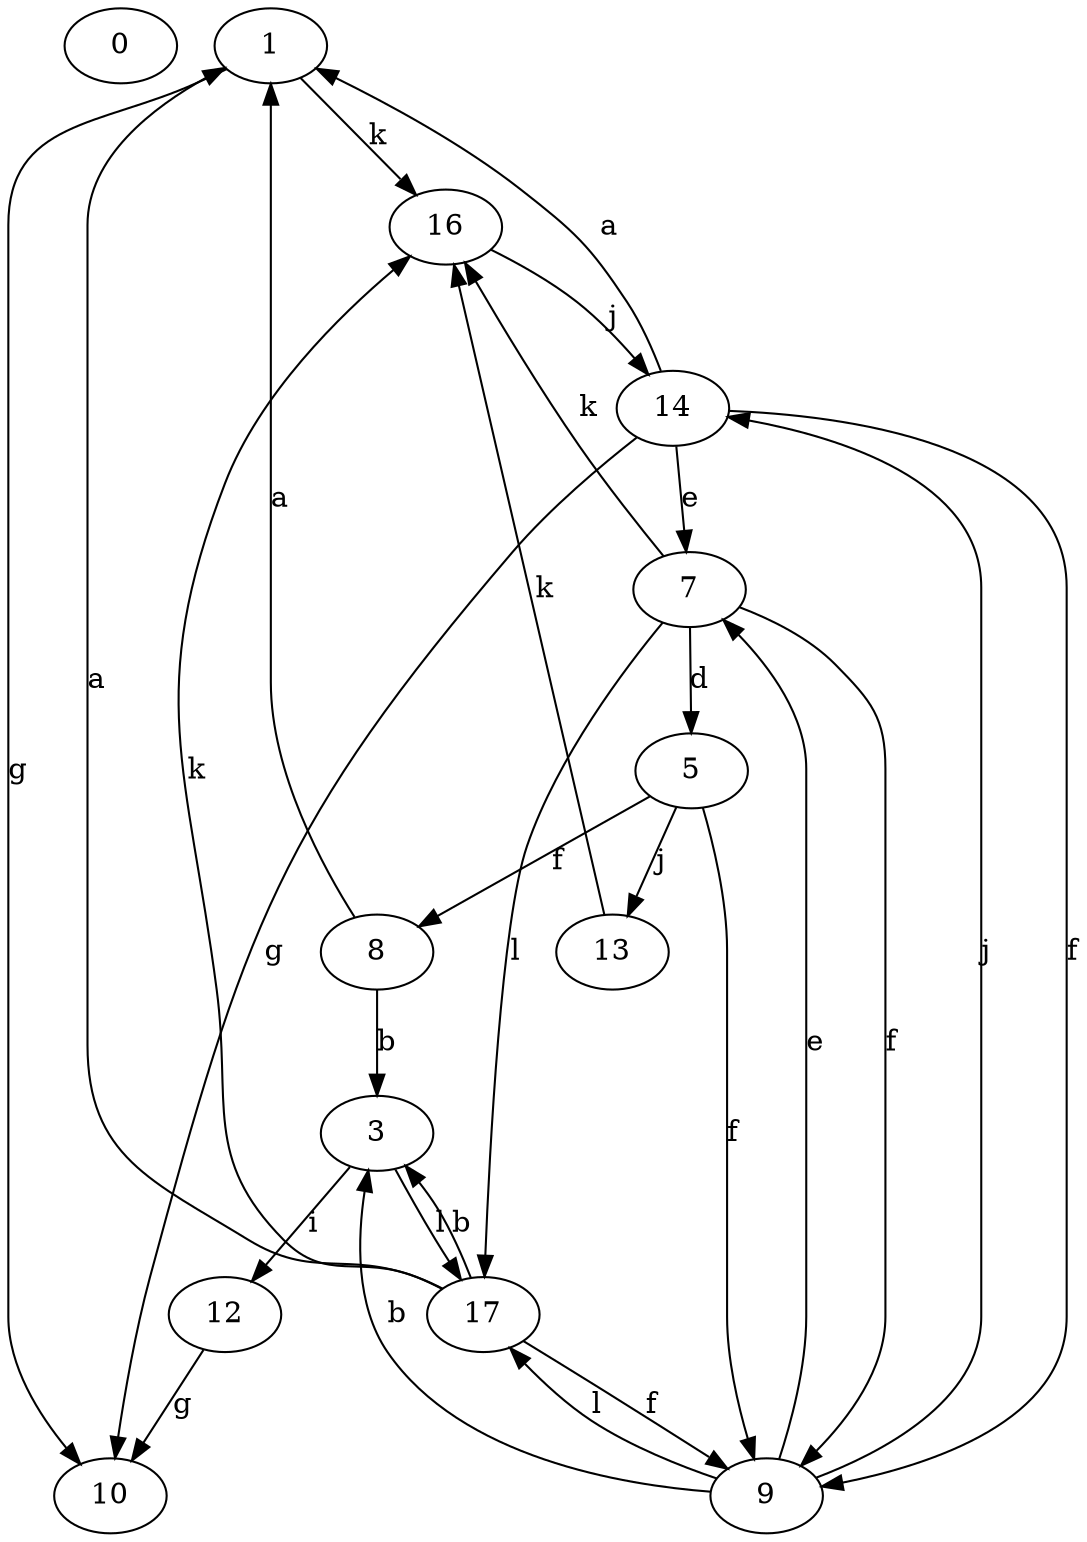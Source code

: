 strict digraph  {
0;
1;
3;
5;
7;
8;
9;
10;
12;
13;
14;
16;
17;
1 -> 10  [label=g];
1 -> 16  [label=k];
3 -> 12  [label=i];
3 -> 17  [label=l];
5 -> 8  [label=f];
5 -> 9  [label=f];
5 -> 13  [label=j];
7 -> 5  [label=d];
7 -> 9  [label=f];
7 -> 16  [label=k];
7 -> 17  [label=l];
8 -> 1  [label=a];
8 -> 3  [label=b];
9 -> 3  [label=b];
9 -> 7  [label=e];
9 -> 14  [label=j];
9 -> 17  [label=l];
12 -> 10  [label=g];
13 -> 16  [label=k];
14 -> 1  [label=a];
14 -> 7  [label=e];
14 -> 9  [label=f];
14 -> 10  [label=g];
16 -> 14  [label=j];
17 -> 1  [label=a];
17 -> 3  [label=b];
17 -> 9  [label=f];
17 -> 16  [label=k];
}
